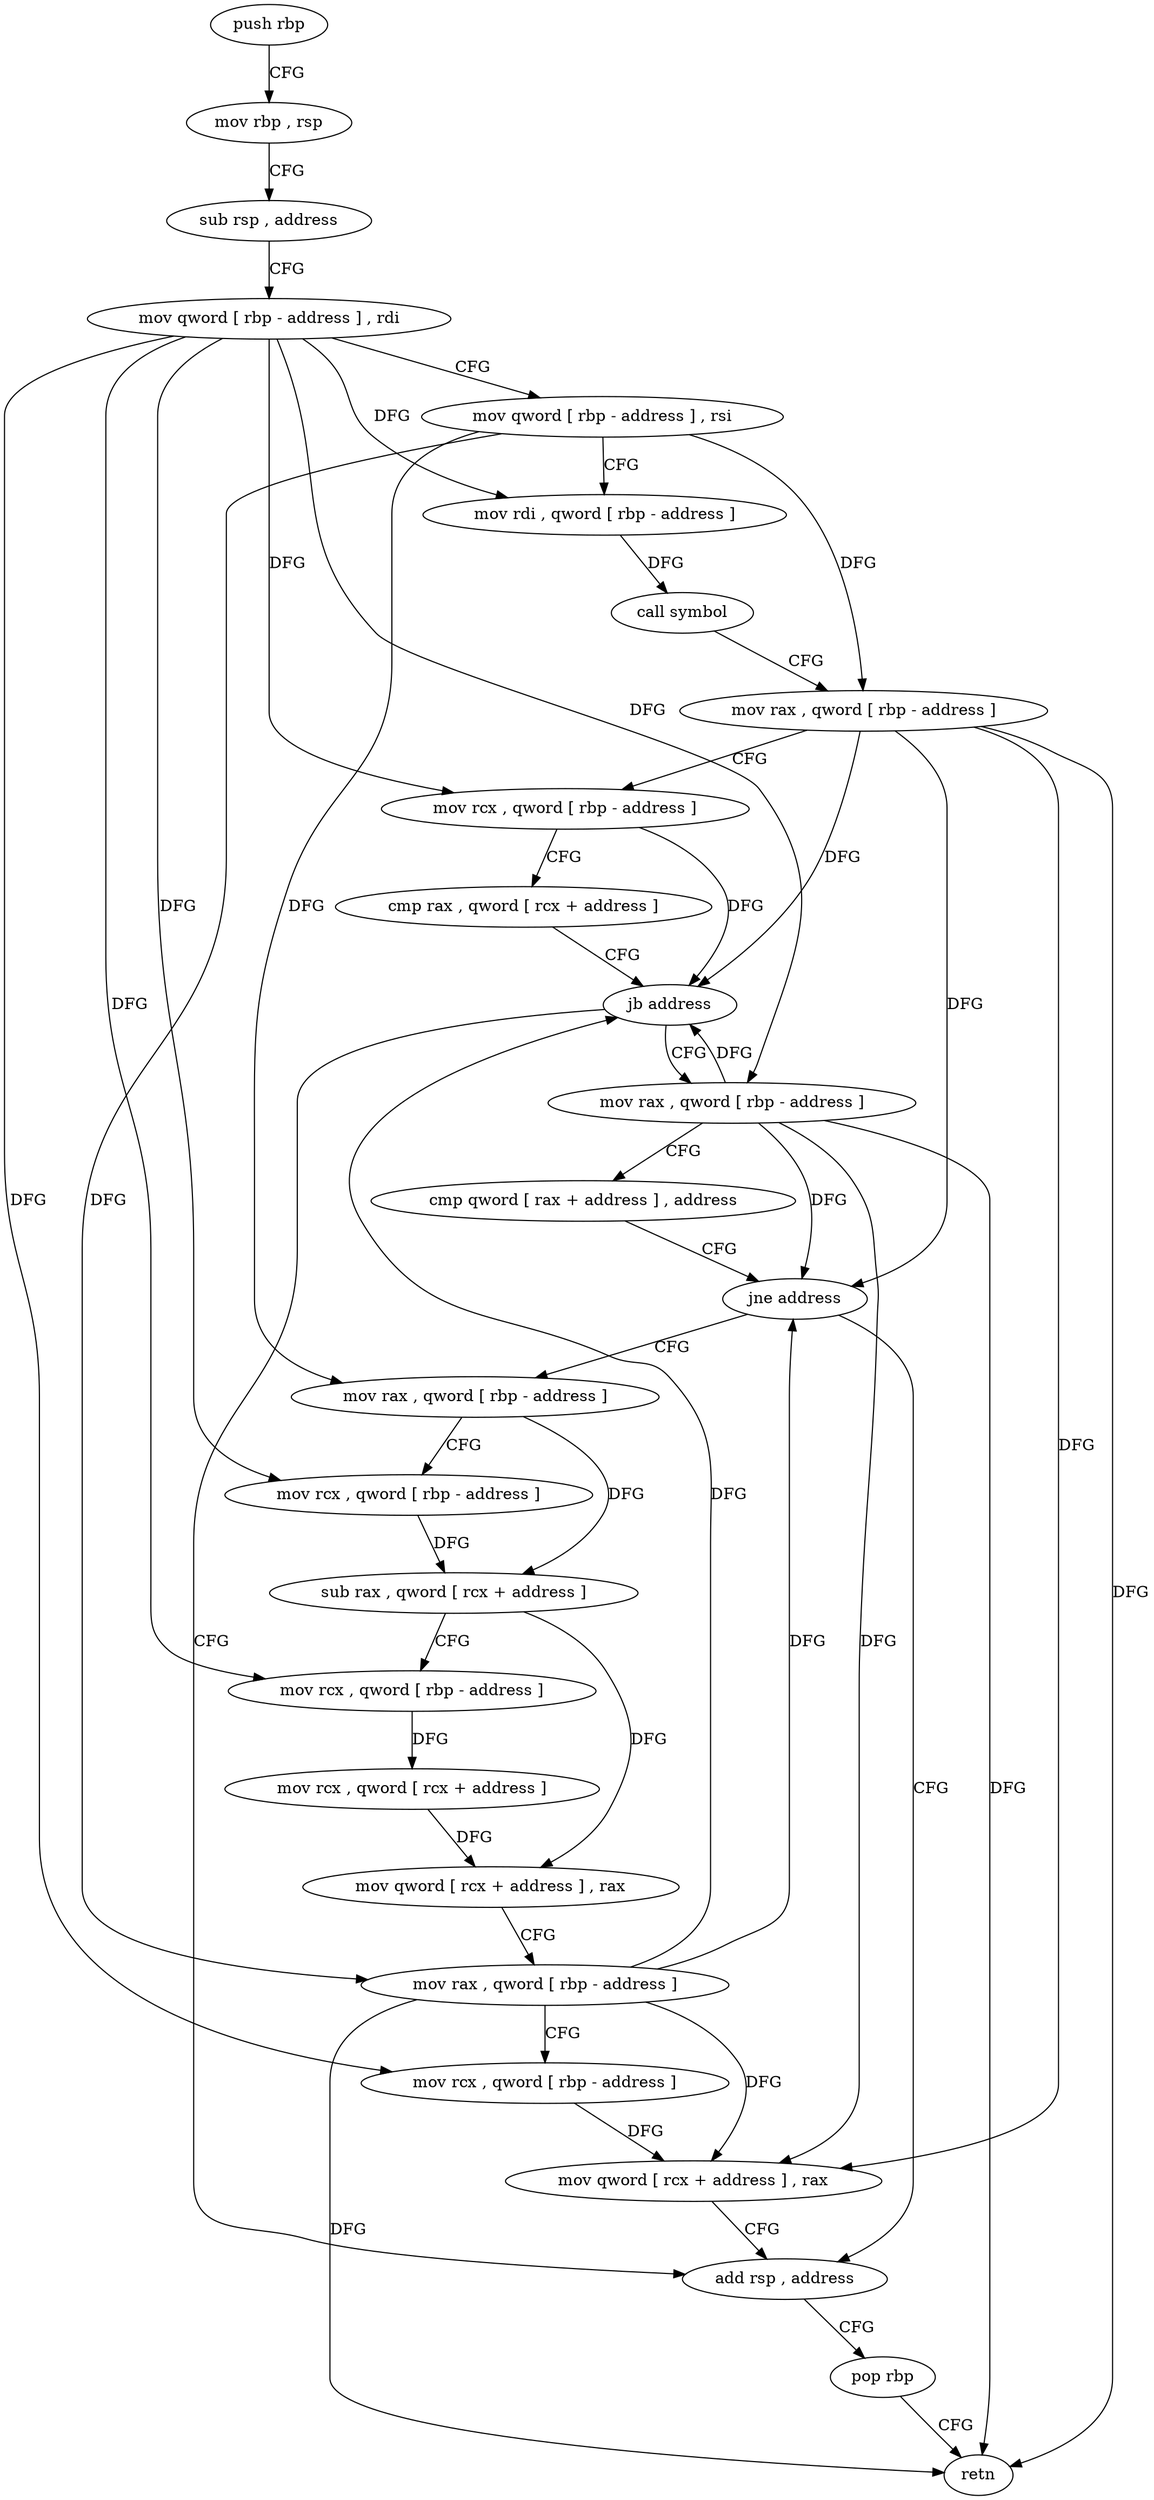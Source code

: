 digraph "func" {
"4212448" [label = "push rbp" ]
"4212449" [label = "mov rbp , rsp" ]
"4212452" [label = "sub rsp , address" ]
"4212456" [label = "mov qword [ rbp - address ] , rdi" ]
"4212460" [label = "mov qword [ rbp - address ] , rsi" ]
"4212464" [label = "mov rdi , qword [ rbp - address ]" ]
"4212468" [label = "call symbol" ]
"4212473" [label = "mov rax , qword [ rbp - address ]" ]
"4212477" [label = "mov rcx , qword [ rbp - address ]" ]
"4212481" [label = "cmp rax , qword [ rcx + address ]" ]
"4212485" [label = "jb address" ]
"4212542" [label = "add rsp , address" ]
"4212491" [label = "mov rax , qword [ rbp - address ]" ]
"4212546" [label = "pop rbp" ]
"4212547" [label = "retn" ]
"4212495" [label = "cmp qword [ rax + address ] , address" ]
"4212500" [label = "jne address" ]
"4212506" [label = "mov rax , qword [ rbp - address ]" ]
"4212510" [label = "mov rcx , qword [ rbp - address ]" ]
"4212514" [label = "sub rax , qword [ rcx + address ]" ]
"4212518" [label = "mov rcx , qword [ rbp - address ]" ]
"4212522" [label = "mov rcx , qword [ rcx + address ]" ]
"4212526" [label = "mov qword [ rcx + address ] , rax" ]
"4212530" [label = "mov rax , qword [ rbp - address ]" ]
"4212534" [label = "mov rcx , qword [ rbp - address ]" ]
"4212538" [label = "mov qword [ rcx + address ] , rax" ]
"4212448" -> "4212449" [ label = "CFG" ]
"4212449" -> "4212452" [ label = "CFG" ]
"4212452" -> "4212456" [ label = "CFG" ]
"4212456" -> "4212460" [ label = "CFG" ]
"4212456" -> "4212464" [ label = "DFG" ]
"4212456" -> "4212477" [ label = "DFG" ]
"4212456" -> "4212491" [ label = "DFG" ]
"4212456" -> "4212510" [ label = "DFG" ]
"4212456" -> "4212518" [ label = "DFG" ]
"4212456" -> "4212534" [ label = "DFG" ]
"4212460" -> "4212464" [ label = "CFG" ]
"4212460" -> "4212473" [ label = "DFG" ]
"4212460" -> "4212506" [ label = "DFG" ]
"4212460" -> "4212530" [ label = "DFG" ]
"4212464" -> "4212468" [ label = "DFG" ]
"4212468" -> "4212473" [ label = "CFG" ]
"4212473" -> "4212477" [ label = "CFG" ]
"4212473" -> "4212485" [ label = "DFG" ]
"4212473" -> "4212547" [ label = "DFG" ]
"4212473" -> "4212500" [ label = "DFG" ]
"4212473" -> "4212538" [ label = "DFG" ]
"4212477" -> "4212481" [ label = "CFG" ]
"4212477" -> "4212485" [ label = "DFG" ]
"4212481" -> "4212485" [ label = "CFG" ]
"4212485" -> "4212542" [ label = "CFG" ]
"4212485" -> "4212491" [ label = "CFG" ]
"4212542" -> "4212546" [ label = "CFG" ]
"4212491" -> "4212495" [ label = "CFG" ]
"4212491" -> "4212485" [ label = "DFG" ]
"4212491" -> "4212547" [ label = "DFG" ]
"4212491" -> "4212500" [ label = "DFG" ]
"4212491" -> "4212538" [ label = "DFG" ]
"4212546" -> "4212547" [ label = "CFG" ]
"4212495" -> "4212500" [ label = "CFG" ]
"4212500" -> "4212542" [ label = "CFG" ]
"4212500" -> "4212506" [ label = "CFG" ]
"4212506" -> "4212510" [ label = "CFG" ]
"4212506" -> "4212514" [ label = "DFG" ]
"4212510" -> "4212514" [ label = "DFG" ]
"4212514" -> "4212518" [ label = "CFG" ]
"4212514" -> "4212526" [ label = "DFG" ]
"4212518" -> "4212522" [ label = "DFG" ]
"4212522" -> "4212526" [ label = "DFG" ]
"4212526" -> "4212530" [ label = "CFG" ]
"4212530" -> "4212534" [ label = "CFG" ]
"4212530" -> "4212500" [ label = "DFG" ]
"4212530" -> "4212485" [ label = "DFG" ]
"4212530" -> "4212547" [ label = "DFG" ]
"4212530" -> "4212538" [ label = "DFG" ]
"4212534" -> "4212538" [ label = "DFG" ]
"4212538" -> "4212542" [ label = "CFG" ]
}
